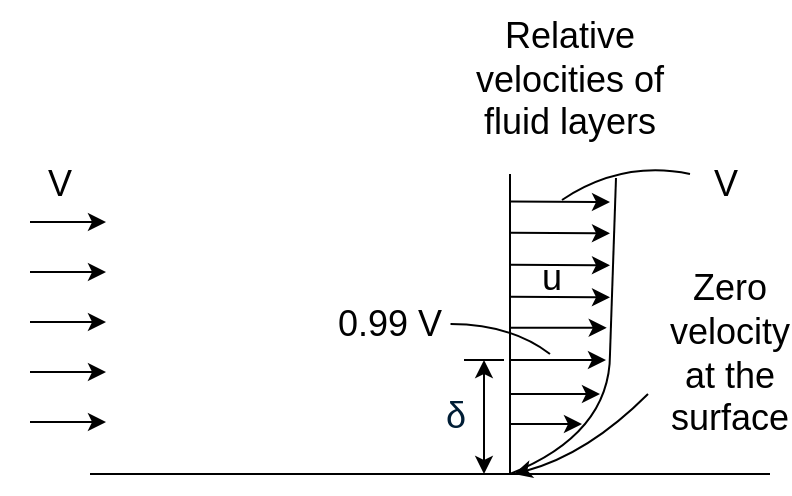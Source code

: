 <mxfile version="26.2.4">
  <diagram name="Page-1" id="pRdg2R33LH49ETcJ7exT">
    <mxGraphModel dx="985" dy="499" grid="0" gridSize="10" guides="1" tooltips="1" connect="1" arrows="1" fold="1" page="1" pageScale="1" pageWidth="827" pageHeight="1169" math="0" shadow="0">
      <root>
        <mxCell id="0" />
        <mxCell id="1" parent="0" />
        <mxCell id="AhtVeY3CleZHT6qBiIZ0-2" value="" style="endArrow=none;html=1;rounded=0;" edge="1" parent="1">
          <mxGeometry width="50" height="50" relative="1" as="geometry">
            <mxPoint x="120" y="640" as="sourcePoint" />
            <mxPoint x="460" y="640" as="targetPoint" />
          </mxGeometry>
        </mxCell>
        <mxCell id="AhtVeY3CleZHT6qBiIZ0-3" value="" style="endArrow=none;html=1;rounded=0;" edge="1" parent="1">
          <mxGeometry width="50" height="50" relative="1" as="geometry">
            <mxPoint x="330" y="640" as="sourcePoint" />
            <mxPoint x="330" y="490" as="targetPoint" />
          </mxGeometry>
        </mxCell>
        <mxCell id="AhtVeY3CleZHT6qBiIZ0-4" value="" style="endArrow=none;html=1;rounded=0;curved=1;" edge="1" parent="1">
          <mxGeometry width="50" height="50" relative="1" as="geometry">
            <mxPoint x="330" y="640" as="sourcePoint" />
            <mxPoint x="380" y="580" as="targetPoint" />
            <Array as="points">
              <mxPoint x="380" y="620" />
            </Array>
          </mxGeometry>
        </mxCell>
        <mxCell id="AhtVeY3CleZHT6qBiIZ0-5" value="" style="endArrow=none;html=1;rounded=0;" edge="1" parent="1">
          <mxGeometry width="50" height="50" relative="1" as="geometry">
            <mxPoint x="380" y="580" as="sourcePoint" />
            <mxPoint x="383" y="492" as="targetPoint" />
          </mxGeometry>
        </mxCell>
        <mxCell id="AhtVeY3CleZHT6qBiIZ0-6" value="" style="endArrow=classic;html=1;rounded=0;" edge="1" parent="1">
          <mxGeometry width="50" height="50" relative="1" as="geometry">
            <mxPoint x="90" y="614" as="sourcePoint" />
            <mxPoint x="128" y="614" as="targetPoint" />
          </mxGeometry>
        </mxCell>
        <mxCell id="AhtVeY3CleZHT6qBiIZ0-7" value="" style="endArrow=classic;html=1;rounded=0;" edge="1" parent="1">
          <mxGeometry width="50" height="50" relative="1" as="geometry">
            <mxPoint x="90" y="589" as="sourcePoint" />
            <mxPoint x="128" y="589" as="targetPoint" />
          </mxGeometry>
        </mxCell>
        <mxCell id="AhtVeY3CleZHT6qBiIZ0-8" value="" style="endArrow=classic;html=1;rounded=0;" edge="1" parent="1">
          <mxGeometry width="50" height="50" relative="1" as="geometry">
            <mxPoint x="90" y="564" as="sourcePoint" />
            <mxPoint x="128" y="564" as="targetPoint" />
          </mxGeometry>
        </mxCell>
        <mxCell id="AhtVeY3CleZHT6qBiIZ0-9" value="" style="endArrow=classic;html=1;rounded=0;" edge="1" parent="1">
          <mxGeometry width="50" height="50" relative="1" as="geometry">
            <mxPoint x="90" y="539" as="sourcePoint" />
            <mxPoint x="128" y="539" as="targetPoint" />
          </mxGeometry>
        </mxCell>
        <mxCell id="AhtVeY3CleZHT6qBiIZ0-10" value="" style="endArrow=classic;html=1;rounded=0;" edge="1" parent="1">
          <mxGeometry width="50" height="50" relative="1" as="geometry">
            <mxPoint x="90" y="514" as="sourcePoint" />
            <mxPoint x="128" y="514" as="targetPoint" />
          </mxGeometry>
        </mxCell>
        <mxCell id="AhtVeY3CleZHT6qBiIZ0-11" value="&lt;font style=&quot;font-size: 18px;&quot;&gt;V&lt;/font&gt;" style="text;html=1;align=center;verticalAlign=middle;whiteSpace=wrap;rounded=0;" vertex="1" parent="1">
          <mxGeometry x="75" y="480" width="60" height="30" as="geometry" />
        </mxCell>
        <mxCell id="AhtVeY3CleZHT6qBiIZ0-12" value="&lt;font style=&quot;font-size: 18px;&quot;&gt;V&lt;/font&gt;" style="text;html=1;align=center;verticalAlign=middle;whiteSpace=wrap;rounded=0;" vertex="1" parent="1">
          <mxGeometry x="408" y="480" width="60" height="30" as="geometry" />
        </mxCell>
        <mxCell id="AhtVeY3CleZHT6qBiIZ0-14" value="&lt;font style=&quot;font-size: 18px;&quot;&gt;Zero velocity at the surface&lt;/font&gt;" style="text;html=1;align=center;verticalAlign=middle;whiteSpace=wrap;rounded=0;" vertex="1" parent="1">
          <mxGeometry x="410" y="510" width="60" height="140" as="geometry" />
        </mxCell>
        <mxCell id="AhtVeY3CleZHT6qBiIZ0-15" value="&lt;font style=&quot;font-size: 18px;&quot;&gt;0.99 V&lt;/font&gt;" style="text;html=1;align=center;verticalAlign=middle;whiteSpace=wrap;rounded=0;" vertex="1" parent="1">
          <mxGeometry x="240.26" y="550" width="60" height="30" as="geometry" />
        </mxCell>
        <mxCell id="AhtVeY3CleZHT6qBiIZ0-16" value="&lt;span style=&quot;color: rgb(0, 29, 53); font-family: &amp;quot;Google Sans&amp;quot;, Arial, sans-serif; font-size: 18px; text-align: start;&quot;&gt;δ&lt;/span&gt;" style="text;html=1;align=center;verticalAlign=middle;whiteSpace=wrap;rounded=0;" vertex="1" parent="1">
          <mxGeometry x="273" y="596" width="60" height="30" as="geometry" />
        </mxCell>
        <mxCell id="AhtVeY3CleZHT6qBiIZ0-17" value="" style="endArrow=classic;startArrow=classic;html=1;rounded=0;" edge="1" parent="1">
          <mxGeometry width="50" height="50" relative="1" as="geometry">
            <mxPoint x="317" y="640" as="sourcePoint" />
            <mxPoint x="317" y="583" as="targetPoint" />
          </mxGeometry>
        </mxCell>
        <mxCell id="AhtVeY3CleZHT6qBiIZ0-18" value="" style="endArrow=none;html=1;rounded=0;" edge="1" parent="1">
          <mxGeometry width="50" height="50" relative="1" as="geometry">
            <mxPoint x="307" y="583" as="sourcePoint" />
            <mxPoint x="327" y="583" as="targetPoint" />
          </mxGeometry>
        </mxCell>
        <mxCell id="AhtVeY3CleZHT6qBiIZ0-19" value="" style="endArrow=none;html=1;rounded=0;curved=1;" edge="1" parent="1">
          <mxGeometry width="50" height="50" relative="1" as="geometry">
            <mxPoint x="300.26" y="565" as="sourcePoint" />
            <mxPoint x="350" y="580" as="targetPoint" />
            <Array as="points">
              <mxPoint x="330.26" y="565" />
            </Array>
          </mxGeometry>
        </mxCell>
        <mxCell id="AhtVeY3CleZHT6qBiIZ0-20" value="" style="endArrow=classic;html=1;rounded=0;curved=1;" edge="1" parent="1">
          <mxGeometry width="50" height="50" relative="1" as="geometry">
            <mxPoint x="399" y="600" as="sourcePoint" />
            <mxPoint x="332" y="640" as="targetPoint" />
            <Array as="points">
              <mxPoint x="369" y="630" />
            </Array>
          </mxGeometry>
        </mxCell>
        <mxCell id="AhtVeY3CleZHT6qBiIZ0-22" value="&lt;font style=&quot;font-size: 18px;&quot;&gt;Relative velocities of fluid layers&lt;/font&gt;" style="text;html=1;align=center;verticalAlign=middle;whiteSpace=wrap;rounded=0;" vertex="1" parent="1">
          <mxGeometry x="310.26" y="403" width="99.74" height="80" as="geometry" />
        </mxCell>
        <mxCell id="AhtVeY3CleZHT6qBiIZ0-23" value="&lt;font style=&quot;font-size: 18px;&quot;&gt;u&lt;/font&gt;" style="text;html=1;align=center;verticalAlign=middle;whiteSpace=wrap;rounded=0;" vertex="1" parent="1">
          <mxGeometry x="321" y="527" width="60" height="30" as="geometry" />
        </mxCell>
        <mxCell id="AhtVeY3CleZHT6qBiIZ0-24" value="" style="endArrow=none;html=1;rounded=0;curved=1;" edge="1" parent="1">
          <mxGeometry width="50" height="50" relative="1" as="geometry">
            <mxPoint x="356" y="503" as="sourcePoint" />
            <mxPoint x="420" y="490" as="targetPoint" />
            <Array as="points">
              <mxPoint x="386" y="483" />
            </Array>
          </mxGeometry>
        </mxCell>
        <mxCell id="AhtVeY3CleZHT6qBiIZ0-25" value="" style="endArrow=classic;html=1;rounded=0;" edge="1" parent="1">
          <mxGeometry width="50" height="50" relative="1" as="geometry">
            <mxPoint x="330" y="503.72" as="sourcePoint" />
            <mxPoint x="380" y="504" as="targetPoint" />
          </mxGeometry>
        </mxCell>
        <mxCell id="AhtVeY3CleZHT6qBiIZ0-26" value="" style="endArrow=classic;html=1;rounded=0;" edge="1" parent="1">
          <mxGeometry width="50" height="50" relative="1" as="geometry">
            <mxPoint x="330" y="519.36" as="sourcePoint" />
            <mxPoint x="380" y="519.64" as="targetPoint" />
          </mxGeometry>
        </mxCell>
        <mxCell id="AhtVeY3CleZHT6qBiIZ0-27" value="" style="endArrow=classic;html=1;rounded=0;" edge="1" parent="1">
          <mxGeometry width="50" height="50" relative="1" as="geometry">
            <mxPoint x="330" y="535.36" as="sourcePoint" />
            <mxPoint x="380" y="535.64" as="targetPoint" />
          </mxGeometry>
        </mxCell>
        <mxCell id="AhtVeY3CleZHT6qBiIZ0-28" value="" style="endArrow=classic;html=1;rounded=0;" edge="1" parent="1">
          <mxGeometry width="50" height="50" relative="1" as="geometry">
            <mxPoint x="330" y="551.36" as="sourcePoint" />
            <mxPoint x="380" y="551.64" as="targetPoint" />
          </mxGeometry>
        </mxCell>
        <mxCell id="AhtVeY3CleZHT6qBiIZ0-29" value="" style="endArrow=classic;html=1;rounded=0;" edge="1" parent="1">
          <mxGeometry width="50" height="50" relative="1" as="geometry">
            <mxPoint x="329.63" y="566.93" as="sourcePoint" />
            <mxPoint x="378.37" y="566.93" as="targetPoint" />
          </mxGeometry>
        </mxCell>
        <mxCell id="AhtVeY3CleZHT6qBiIZ0-30" value="" style="endArrow=classic;html=1;rounded=0;" edge="1" parent="1">
          <mxGeometry width="50" height="50" relative="1" as="geometry">
            <mxPoint x="330" y="583" as="sourcePoint" />
            <mxPoint x="378" y="583" as="targetPoint" />
          </mxGeometry>
        </mxCell>
        <mxCell id="AhtVeY3CleZHT6qBiIZ0-31" value="" style="endArrow=classic;html=1;rounded=0;" edge="1" parent="1">
          <mxGeometry width="50" height="50" relative="1" as="geometry">
            <mxPoint x="330" y="600" as="sourcePoint" />
            <mxPoint x="375" y="600" as="targetPoint" />
          </mxGeometry>
        </mxCell>
        <mxCell id="AhtVeY3CleZHT6qBiIZ0-32" value="" style="endArrow=classic;html=1;rounded=0;" edge="1" parent="1">
          <mxGeometry width="50" height="50" relative="1" as="geometry">
            <mxPoint x="330" y="615" as="sourcePoint" />
            <mxPoint x="366" y="615" as="targetPoint" />
          </mxGeometry>
        </mxCell>
      </root>
    </mxGraphModel>
  </diagram>
</mxfile>
